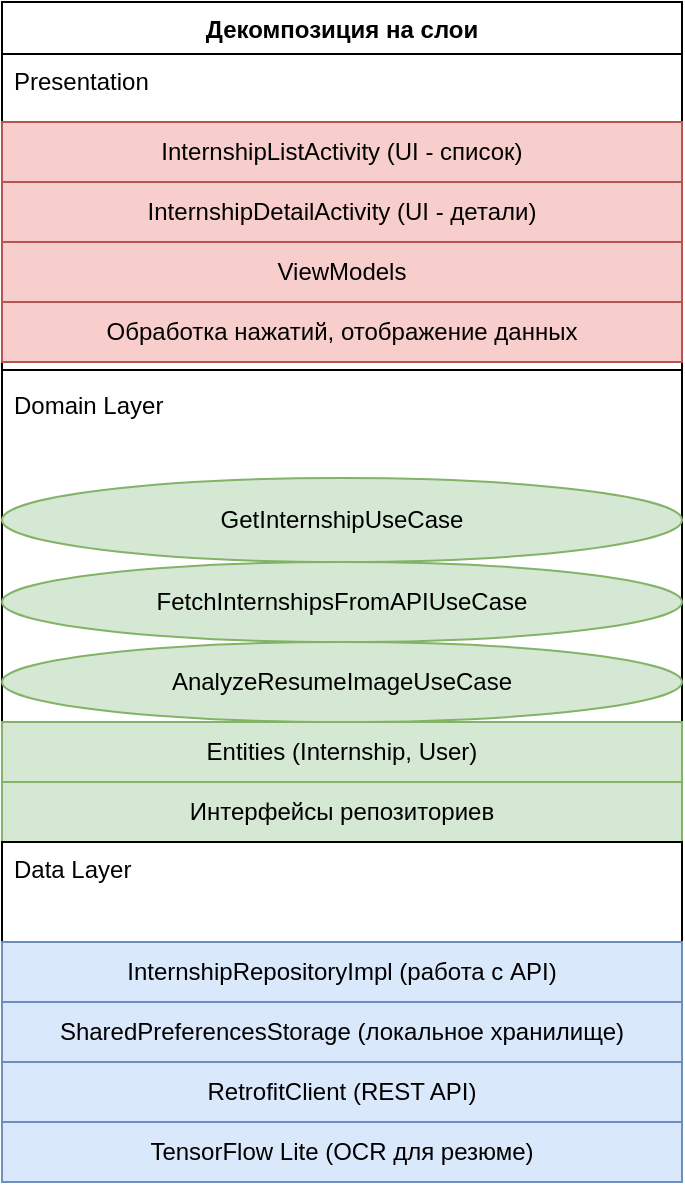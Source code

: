 <mxfile version="26.1.1">
  <diagram name="Страница — 1" id="6svobiZWwARCxcqfRqoL">
    <mxGraphModel dx="1098" dy="820" grid="1" gridSize="10" guides="1" tooltips="1" connect="1" arrows="1" fold="1" page="1" pageScale="1" pageWidth="827" pageHeight="1169" math="0" shadow="0">
      <root>
        <mxCell id="0" />
        <mxCell id="1" parent="0" />
        <mxCell id="XL09CNilMj9xsobEOFTG-1" value="Декомпозиция на слои" style="swimlane;fontStyle=1;align=center;verticalAlign=top;childLayout=stackLayout;horizontal=1;startSize=26;horizontalStack=0;resizeParent=1;resizeParentMax=0;resizeLast=0;collapsible=1;marginBottom=0;whiteSpace=wrap;html=1;" vertex="1" parent="1">
          <mxGeometry x="40" y="220" width="340" height="590" as="geometry" />
        </mxCell>
        <mxCell id="XL09CNilMj9xsobEOFTG-2" value="Presentation&lt;div&gt;&lt;br&gt;&lt;/div&gt;" style="text;strokeColor=none;fillColor=none;align=left;verticalAlign=top;spacingLeft=4;spacingRight=4;overflow=hidden;rotatable=0;points=[[0,0.5],[1,0.5]];portConstraint=eastwest;whiteSpace=wrap;html=1;" vertex="1" parent="XL09CNilMj9xsobEOFTG-1">
          <mxGeometry y="26" width="340" height="34" as="geometry" />
        </mxCell>
        <mxCell id="XL09CNilMj9xsobEOFTG-19" value="InternshipListActivity (UI - список)" style="html=1;whiteSpace=wrap;fillColor=#f8cecc;strokeColor=#b85450;" vertex="1" parent="XL09CNilMj9xsobEOFTG-1">
          <mxGeometry y="60" width="340" height="30" as="geometry" />
        </mxCell>
        <mxCell id="XL09CNilMj9xsobEOFTG-20" value="InternshipDetailActivity (UI - детали)" style="html=1;whiteSpace=wrap;fillColor=#f8cecc;strokeColor=#b85450;" vertex="1" parent="XL09CNilMj9xsobEOFTG-1">
          <mxGeometry y="90" width="340" height="30" as="geometry" />
        </mxCell>
        <mxCell id="XL09CNilMj9xsobEOFTG-12" value="ViewModels" style="html=1;whiteSpace=wrap;fillColor=#f8cecc;strokeColor=#b85450;" vertex="1" parent="XL09CNilMj9xsobEOFTG-1">
          <mxGeometry y="120" width="340" height="30" as="geometry" />
        </mxCell>
        <mxCell id="XL09CNilMj9xsobEOFTG-21" value="Обработка нажатий, отображение данных" style="html=1;whiteSpace=wrap;fillColor=#f8cecc;strokeColor=#b85450;" vertex="1" parent="XL09CNilMj9xsobEOFTG-1">
          <mxGeometry y="150" width="340" height="30" as="geometry" />
        </mxCell>
        <mxCell id="XL09CNilMj9xsobEOFTG-3" value="" style="line;strokeWidth=1;fillColor=none;align=left;verticalAlign=middle;spacingTop=-1;spacingLeft=3;spacingRight=3;rotatable=0;labelPosition=right;points=[];portConstraint=eastwest;strokeColor=inherit;" vertex="1" parent="XL09CNilMj9xsobEOFTG-1">
          <mxGeometry y="180" width="340" height="8" as="geometry" />
        </mxCell>
        <mxCell id="XL09CNilMj9xsobEOFTG-4" value="Domain Layer" style="text;align=left;verticalAlign=top;spacingLeft=4;spacingRight=4;overflow=hidden;rotatable=0;points=[[0,0.5],[1,0.5]];portConstraint=eastwest;whiteSpace=wrap;html=1;" vertex="1" parent="XL09CNilMj9xsobEOFTG-1">
          <mxGeometry y="188" width="340" height="50" as="geometry" />
        </mxCell>
        <mxCell id="XL09CNilMj9xsobEOFTG-24" value="GetInternshipUseCase" style="ellipse;whiteSpace=wrap;html=1;fillColor=#d5e8d4;strokeColor=#82b366;" vertex="1" parent="XL09CNilMj9xsobEOFTG-1">
          <mxGeometry y="238" width="340" height="42" as="geometry" />
        </mxCell>
        <mxCell id="XL09CNilMj9xsobEOFTG-26" value="FetchInternshipsFromAPIUseCase" style="ellipse;whiteSpace=wrap;html=1;fillColor=#d5e8d4;strokeColor=#82b366;" vertex="1" parent="XL09CNilMj9xsobEOFTG-1">
          <mxGeometry y="280" width="340" height="40" as="geometry" />
        </mxCell>
        <mxCell id="XL09CNilMj9xsobEOFTG-25" value="AnalyzeResumeImageUseCase" style="ellipse;whiteSpace=wrap;html=1;fillColor=#d5e8d4;strokeColor=#82b366;" vertex="1" parent="XL09CNilMj9xsobEOFTG-1">
          <mxGeometry y="320" width="340" height="40" as="geometry" />
        </mxCell>
        <mxCell id="XL09CNilMj9xsobEOFTG-27" value="Entities (Internship, User)" style="html=1;whiteSpace=wrap;fillColor=#d5e8d4;strokeColor=#82b366;" vertex="1" parent="XL09CNilMj9xsobEOFTG-1">
          <mxGeometry y="360" width="340" height="30" as="geometry" />
        </mxCell>
        <mxCell id="XL09CNilMj9xsobEOFTG-28" value="Интерфейсы репозиториев" style="html=1;whiteSpace=wrap;fillColor=#d5e8d4;strokeColor=#82b366;" vertex="1" parent="XL09CNilMj9xsobEOFTG-1">
          <mxGeometry y="390" width="340" height="30" as="geometry" />
        </mxCell>
        <mxCell id="XL09CNilMj9xsobEOFTG-23" value="Data Layer" style="text;strokeColor=default;fillColor=none;align=left;verticalAlign=top;spacingLeft=4;spacingRight=4;overflow=hidden;rotatable=0;points=[[0,0.5],[1,0.5]];portConstraint=eastwest;whiteSpace=wrap;html=1;" vertex="1" parent="XL09CNilMj9xsobEOFTG-1">
          <mxGeometry y="420" width="340" height="50" as="geometry" />
        </mxCell>
        <mxCell id="XL09CNilMj9xsobEOFTG-29" value="InternshipRepositoryImpl (работа с API)" style="html=1;whiteSpace=wrap;fillColor=#dae8fc;strokeColor=#6c8ebf;" vertex="1" parent="XL09CNilMj9xsobEOFTG-1">
          <mxGeometry y="470" width="340" height="30" as="geometry" />
        </mxCell>
        <mxCell id="XL09CNilMj9xsobEOFTG-30" value="SharedPreferencesStorage (локальное хранилище)" style="html=1;whiteSpace=wrap;fillColor=#dae8fc;strokeColor=#6c8ebf;" vertex="1" parent="XL09CNilMj9xsobEOFTG-1">
          <mxGeometry y="500" width="340" height="30" as="geometry" />
        </mxCell>
        <mxCell id="XL09CNilMj9xsobEOFTG-31" value="RetrofitClient (REST API)" style="html=1;whiteSpace=wrap;fillColor=#dae8fc;strokeColor=#6c8ebf;" vertex="1" parent="XL09CNilMj9xsobEOFTG-1">
          <mxGeometry y="530" width="340" height="30" as="geometry" />
        </mxCell>
        <mxCell id="XL09CNilMj9xsobEOFTG-32" value="TensorFlow Lite (OCR для резюме)" style="html=1;whiteSpace=wrap;fillColor=#dae8fc;strokeColor=#6c8ebf;" vertex="1" parent="XL09CNilMj9xsobEOFTG-1">
          <mxGeometry y="560" width="340" height="30" as="geometry" />
        </mxCell>
      </root>
    </mxGraphModel>
  </diagram>
</mxfile>
